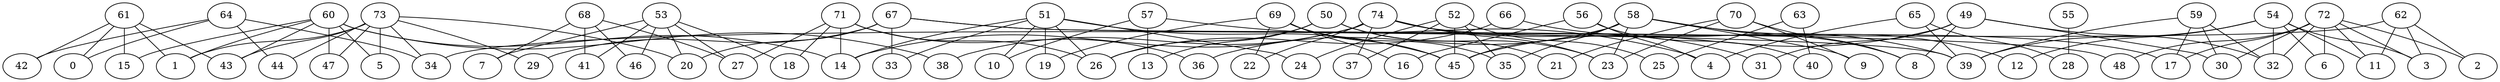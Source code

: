 /* Created by igraph @VERSION@ */
graph {
  0 [
    type=0
    name="APPLEY  LAWRENCE A"
  ];
  1 [
    type=0
    name="BALDWIN  E COLIN  "
  ];
  2 [
    type=0
    name="BARKER  ROBINSON F"
  ];
  3 [
    type=0
    name="BEEGHLY  CHARLES M"
  ];
  4 [
    type=0
    name="BLACKIE  WILLIAM  "
  ];
  5 [
    type=0
    name="BOYER  WILLIS B   "
  ];
  6 [
    type=0
    name="BROCKETT  ERNEST D"
  ];
  7 [
    type=0
    name="BURKE  ARLEIGH    "
  ];
  8 [
    type=0
    name="CONNOR  JOHN T    "
  ];
  9 [
    type=0
    name="COOK  CHAUNCEY W  "
  ];
  10 [
    type=0
    name="DAVIES  PAUL L SR "
  ];
  11 [
    type=0
    name="DENTON  FRANK R   "
  ];
  12 [
    type=0
    name="DORSEY  B R       "
  ];
  13 [
    type=0
    name="FRANKLIN  W H     "
  ];
  14 [
    type=0
    name="FUNSTON  G KEITH  "
  ];
  15 [
    type=0
    name="GLENNAN  T KEITH  "
  ];
  16 [
    type=0
    name="GWINN  WILLIAM P  "
  ];
  17 [
    type=0
    name="HARPER  JOHN D JR "
  ];
  18 [
    type=0
    name="HARRIS  HENRY UP J"
  ];
  19 [
    type=0
    name="HOUGHTON  AMORY JR"
  ];
  20 [
    type=0
    name="HUMPHREY  GILBERT "
  ];
  21 [
    type=0
    name="JAMIESON  J K     "
  ];
  22 [
    type=0
    name="JENKINS  GEORGE P "
  ];
  23 [
    type=0
    name="KAPPEL  FREDERICK "
  ];
  24 [
    type=0
    name="KIRK  GRAYSON L   "
  ];
  25 [
    type=0
    name="LAPHAM  LEWIS A   "
  ];
  26 [
    type=0
    name="LEARSON  T VINCE  "
  ];
  27 [
    type=0
    name="LONG  AUGUSTUS C  "
  ];
  28 [
    type=0
    name="LUCKS  ROY G      "
  ];
  29 [
    type=0
    name="MARTING  WALTER A "
  ];
  30 [
    type=0
    name="MAYER  JOHN A     "
  ];
  31 [
    type=0
    name="MCLAUGHLIN  W EARL"
  ];
  32 [
    type=0
    name="MELLON  RICHARD K "
  ];
  33 [
    type=0
    name="MOORE  WILLIAM H  "
  ];
  34 [
    type=0
    name="MORSE  ROBERT W   "
  ];
  35 [
    type=0
    name="MORTIMER  CHARLES "
  ];
  36 [
    type=0
    name="NEWMAN  J WILSO   "
  ];
  37 [
    type=0
    name="NICKERSON  ALBERT "
  ];
  38 [
    type=0
    name="PATTON  THOMAS F  "
  ];
  39 [
    type=0
    name="PEARSON  NATHAN W "
  ];
  40 [
    type=0
    name="PEET  E CHEST     "
  ];
  41 [
    type=0
    name="RAMBIN  J HO JR   "
  ];
  42 [
    type=0
    name="SHEPARD  HORACE A "
  ];
  43 [
    type=0
    name="SPAHR  CHARLES E  "
  ];
  44 [
    type=0
    name="TULLIS  RICHARD B "
  ];
  45 [
    type=0
    name="WILLIAMS  ALBERT L"
  ];
  46 [
    type=0
    name="WILLIAMS  LANGBOUR"
  ];
  47 [
    type=0
    name="WRIGHT  JOHN DAVID"
  ];
  48 [
    type=0
    name="WYCKOFF  GEORGE W "
  ];
  49 [
    type=1
    name=X
  ];
  50 [
    type=1
    name="GEN..MOTOR"
  ];
  51 [
    type=1
    name="STAND..OIL"
  ];
  52 [
    type=1
    name="INT..BUSIN"
  ];
  53 [
    type=1
    name=TEXACO
  ];
  54 [
    type=1
    name="GULF.OIL"
  ];
  55 [
    type=1
    name="STAND..OIL.1"
  ];
  56 [
    type=1
    name="SHELL.OIL"
  ];
  57 [
    type=1
    name=CATERPILLA
  ];
  58 [
    type=1
    name="GEN..FOODS"
  ];
  59 [
    type=1
    name="ALUMINUM.C"
  ];
  60 [
    type=1
    name="REPUBLIC.S"
  ];
  61 [
    type=1
    name="STAND..OIL.2"
  ];
  62 [
    type=1
    name="PKG.INDUST"
  ];
  63 [
    type=1
    name="NORTH.AM."
  ];
  64 [
    type=1
    name="HARRIS.INT"
  ];
  65 [
    type=1
    name=AMPEX
  ];
  66 [
    type=1
    name=CARBORUNDU
  ];
  67 [
    type=1
    name="HANNA.MINI"
  ];
  68 [
    type=1
    name="FREEPORT.S"
  ];
  69 [
    type=1
    name="FIRST.NAT."
  ];
  70 [
    type=1
    name="CHASE.MANH"
  ];
  71 [
    type=1
    name="CHEMICAL.N"
  ];
  72 [
    type=1
    name="MELLON.MB"
  ];
  73 [
    type=1
    name="NAT..CITY"
  ];
  74 [
    type=1
    name=METROPOLIT
  ];

  61 -- 0;
  64 -- 0;
  60 -- 1;
  61 -- 1;
  73 -- 1;
  62 -- 2;
  72 -- 2;
  54 -- 3;
  62 -- 3;
  72 -- 3;
  56 -- 4;
  57 -- 4;
  65 -- 4;
  60 -- 5;
  73 -- 5;
  54 -- 6;
  72 -- 6;
  53 -- 7;
  68 -- 7;
  49 -- 8;
  58 -- 8;
  70 -- 8;
  58 -- 9;
  70 -- 9;
  51 -- 10;
  57 -- 10;
  54 -- 11;
  62 -- 11;
  72 -- 11;
  54 -- 12;
  58 -- 12;
  50 -- 13;
  57 -- 13;
  51 -- 14;
  60 -- 14;
  71 -- 14;
  74 -- 14;
  60 -- 15;
  61 -- 15;
  56 -- 16;
  69 -- 16;
  59 -- 17;
  72 -- 17;
  74 -- 17;
  53 -- 18;
  71 -- 18;
  51 -- 19;
  69 -- 19;
  53 -- 20;
  67 -- 20;
  73 -- 20;
  50 -- 21;
  70 -- 21;
  69 -- 22;
  74 -- 22;
  50 -- 23;
  58 -- 23;
  70 -- 23;
  74 -- 23;
  51 -- 24;
  52 -- 24;
  52 -- 25;
  63 -- 25;
  50 -- 26;
  51 -- 26;
  66 -- 26;
  71 -- 26;
  53 -- 27;
  68 -- 27;
  71 -- 27;
  55 -- 28;
  65 -- 28;
  67 -- 29;
  73 -- 29;
  49 -- 30;
  59 -- 30;
  72 -- 30;
  49 -- 31;
  74 -- 31;
  49 -- 32;
  54 -- 32;
  59 -- 32;
  72 -- 32;
  51 -- 33;
  67 -- 33;
  62 -- 34;
  64 -- 34;
  73 -- 34;
  52 -- 35;
  58 -- 35;
  69 -- 35;
  58 -- 36;
  71 -- 36;
  52 -- 37;
  74 -- 37;
  60 -- 38;
  74 -- 38;
  54 -- 39;
  59 -- 39;
  65 -- 39;
  66 -- 39;
  67 -- 39;
  56 -- 40;
  63 -- 40;
  53 -- 41;
  68 -- 41;
  61 -- 42;
  64 -- 42;
  60 -- 43;
  61 -- 43;
  73 -- 43;
  64 -- 44;
  73 -- 44;
  49 -- 45;
  51 -- 45;
  52 -- 45;
  58 -- 45;
  69 -- 45;
  53 -- 46;
  68 -- 46;
  60 -- 47;
  73 -- 47;
  67 -- 48;
  72 -- 48;
}
